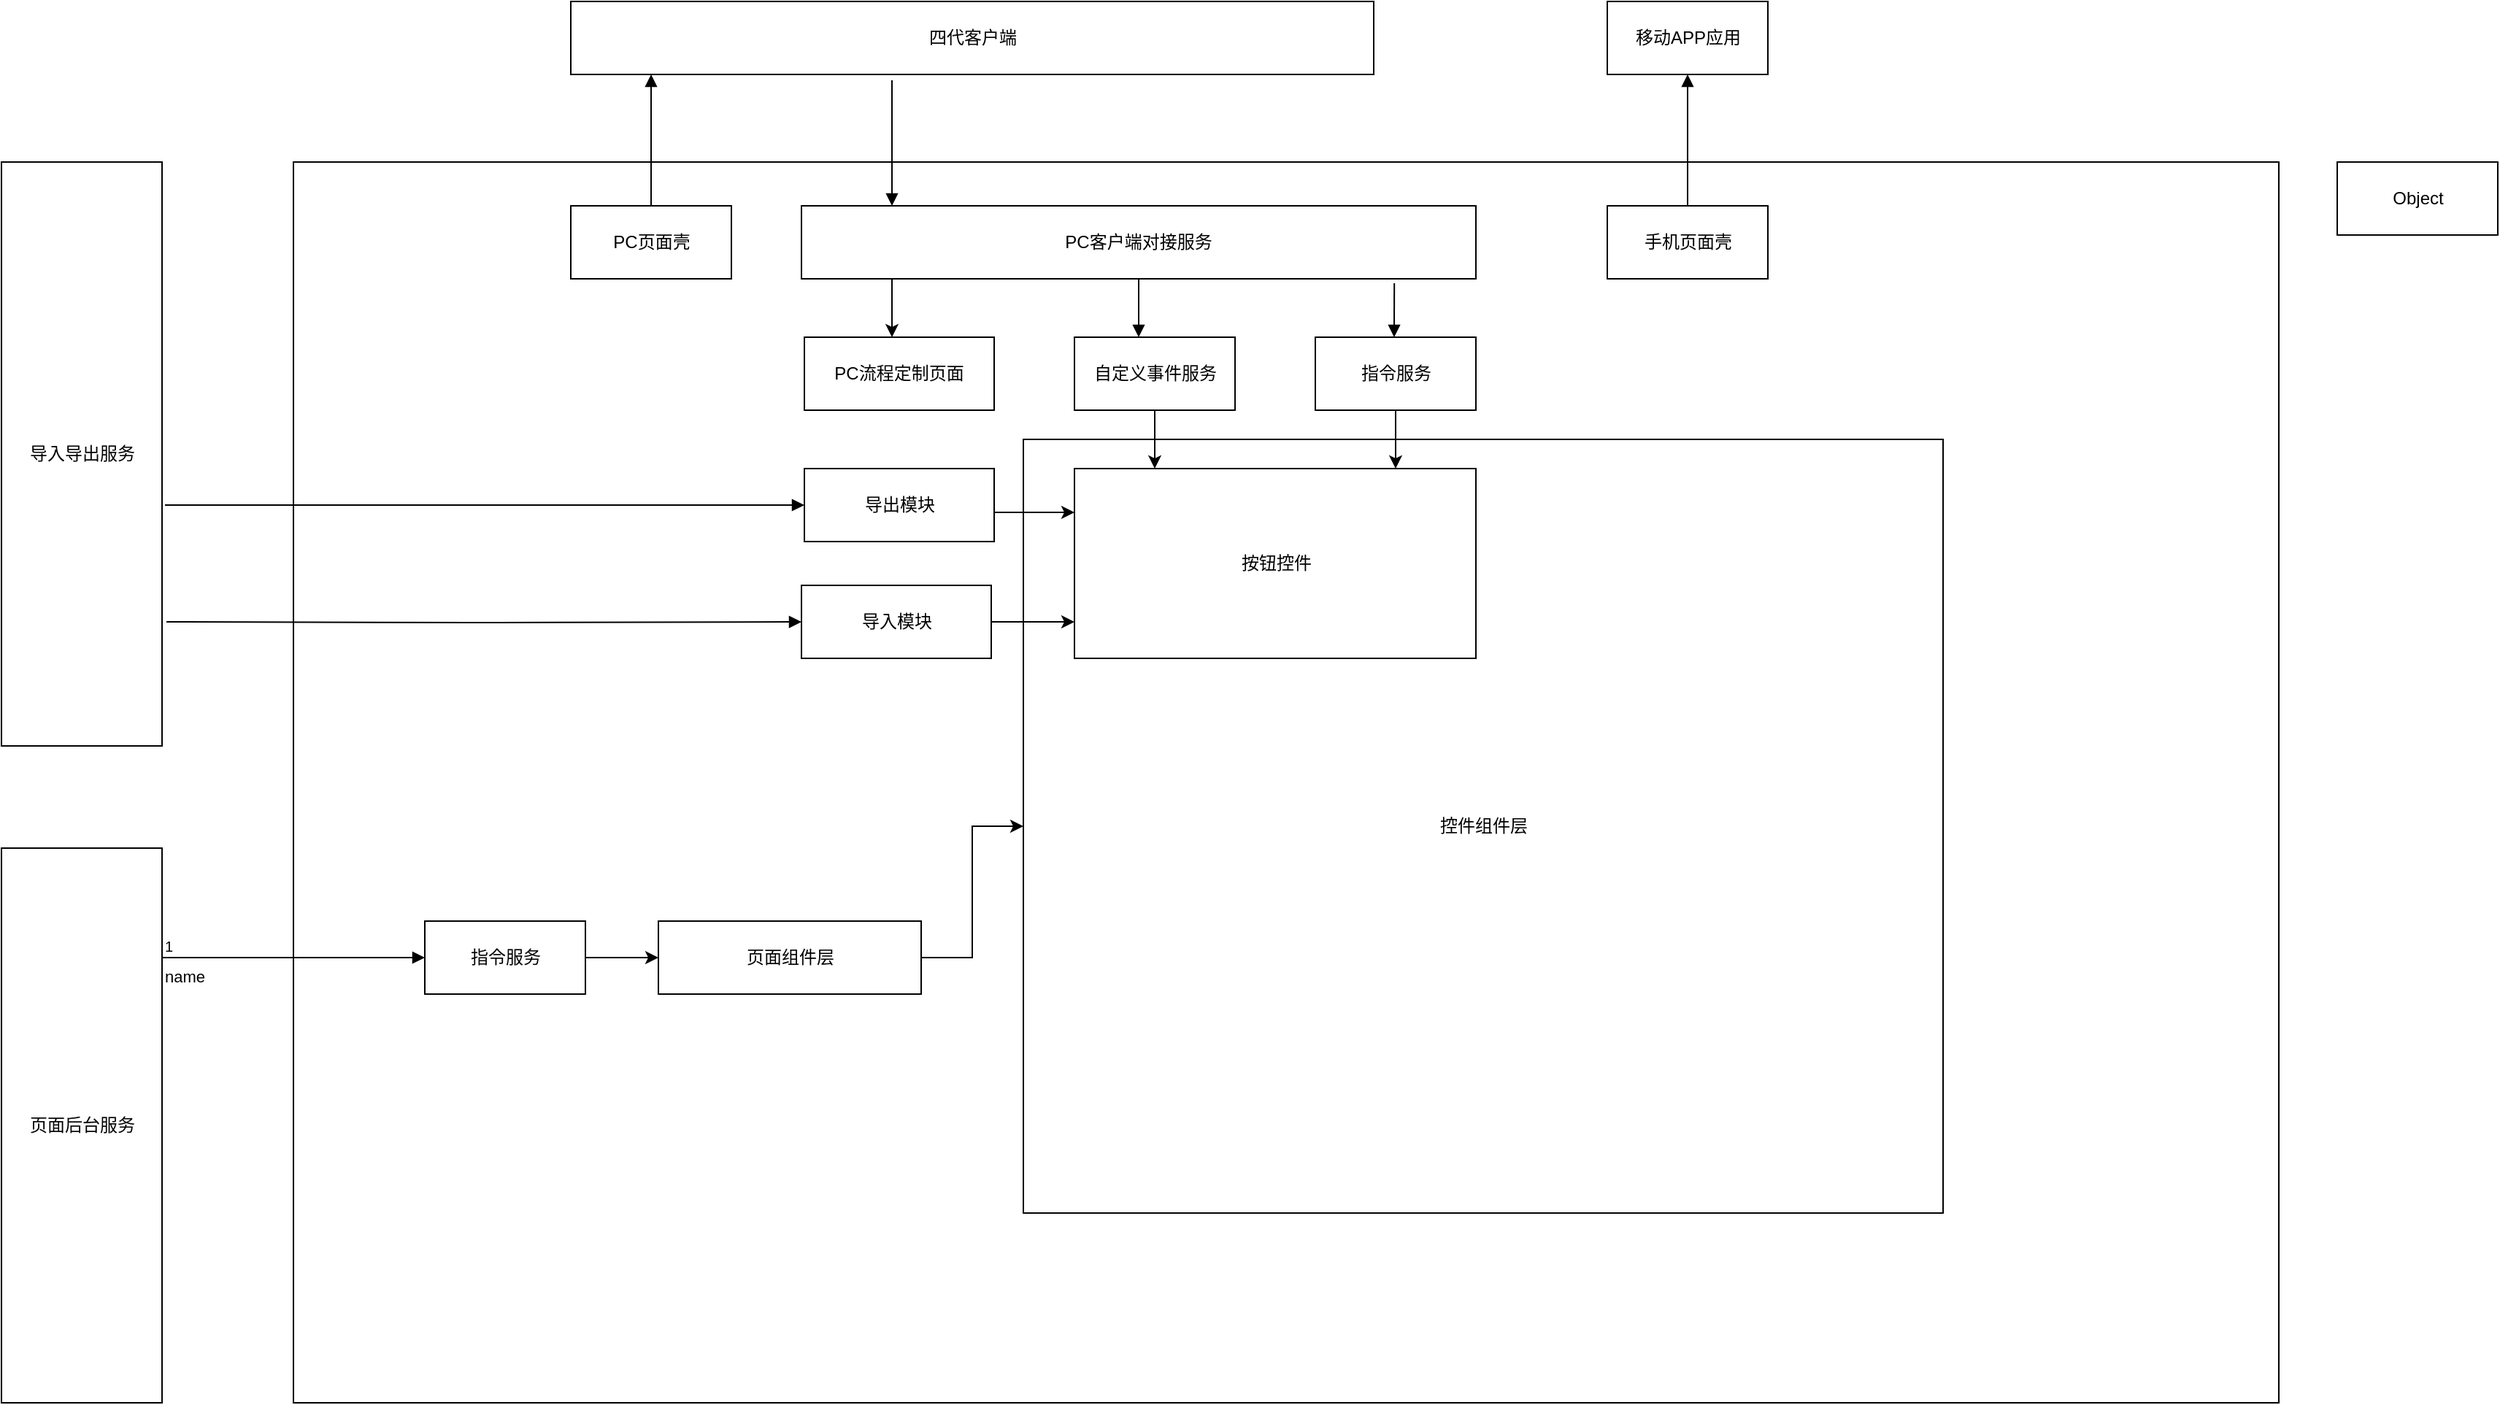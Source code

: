 <mxfile version="12.4.8" type="github">
  <diagram id="0pdj4ucrVx3CdcIXu_r7" name="Page-1">
    <mxGraphModel dx="2249" dy="762" grid="1" gridSize="10" guides="1" tooltips="1" connect="1" arrows="1" fold="1" page="1" pageScale="1" pageWidth="827" pageHeight="1169" math="0" shadow="0">
      <root>
        <mxCell id="0"/>
        <mxCell id="1" parent="0"/>
        <mxCell id="2d3plyyfJaohmwcUXWga-1" value="" style="rounded=0;whiteSpace=wrap;html=1;" vertex="1" parent="1">
          <mxGeometry y="150" width="1360" height="850" as="geometry"/>
        </mxCell>
        <mxCell id="2d3plyyfJaohmwcUXWga-61" value="控件组件层" style="html=1;" vertex="1" parent="1">
          <mxGeometry x="500" y="340" width="630" height="530" as="geometry"/>
        </mxCell>
        <mxCell id="2d3plyyfJaohmwcUXWga-2" value="四代客户端" style="html=1;" vertex="1" parent="1">
          <mxGeometry x="190" y="40" width="550" height="50" as="geometry"/>
        </mxCell>
        <mxCell id="2d3plyyfJaohmwcUXWga-6" value="PC页面壳" style="html=1;" vertex="1" parent="1">
          <mxGeometry x="190" y="180" width="110" height="50" as="geometry"/>
        </mxCell>
        <mxCell id="2d3plyyfJaohmwcUXWga-7" value="" style="endArrow=block;endFill=1;html=1;edgeStyle=elbowEdgeStyle;align=left;verticalAlign=top;" edge="1" parent="1" source="2d3plyyfJaohmwcUXWga-6" target="2d3plyyfJaohmwcUXWga-2">
          <mxGeometry x="-1" relative="1" as="geometry">
            <mxPoint x="-10" y="120" as="sourcePoint"/>
            <mxPoint x="150" y="120" as="targetPoint"/>
          </mxGeometry>
        </mxCell>
        <mxCell id="2d3plyyfJaohmwcUXWga-9" value="移动APP应用" style="html=1;" vertex="1" parent="1">
          <mxGeometry x="900" y="40" width="110" height="50" as="geometry"/>
        </mxCell>
        <mxCell id="2d3plyyfJaohmwcUXWga-10" value="手机页面壳" style="html=1;" vertex="1" parent="1">
          <mxGeometry x="900" y="180" width="110" height="50" as="geometry"/>
        </mxCell>
        <mxCell id="2d3plyyfJaohmwcUXWga-11" value="" style="endArrow=block;endFill=1;html=1;edgeStyle=orthogonalEdgeStyle;align=left;verticalAlign=top;entryX=0.5;entryY=1;entryDx=0;entryDy=0;" edge="1" parent="1" source="2d3plyyfJaohmwcUXWga-10" target="2d3plyyfJaohmwcUXWga-9">
          <mxGeometry x="-0.691" y="29" relative="1" as="geometry">
            <mxPoint x="1045" y="90" as="sourcePoint"/>
            <mxPoint x="1205" y="90" as="targetPoint"/>
            <mxPoint x="-2" y="-10" as="offset"/>
          </mxGeometry>
        </mxCell>
        <mxCell id="2d3plyyfJaohmwcUXWga-12" value="" style="resizable=0;html=1;align=left;verticalAlign=bottom;labelBackgroundColor=#ffffff;fontSize=10;" connectable="0" vertex="1" parent="2d3plyyfJaohmwcUXWga-11">
          <mxGeometry x="-1" relative="1" as="geometry"/>
        </mxCell>
        <mxCell id="2d3plyyfJaohmwcUXWga-17" value="&lt;span style=&quot;white-space: normal&quot;&gt;PC流程定制页面&lt;/span&gt;" style="html=1;verticalAlign=middle;whiteSpace=wrap;" vertex="1" parent="1">
          <mxGeometry x="350" y="270" width="130" height="50" as="geometry"/>
        </mxCell>
        <mxCell id="2d3plyyfJaohmwcUXWga-20" value="" style="edgeStyle=elbowEdgeStyle;rounded=0;orthogonalLoop=1;jettySize=auto;html=1;" edge="1" parent="1" source="2d3plyyfJaohmwcUXWga-18" target="2d3plyyfJaohmwcUXWga-17">
          <mxGeometry relative="1" as="geometry">
            <Array as="points">
              <mxPoint x="410" y="250"/>
            </Array>
          </mxGeometry>
        </mxCell>
        <mxCell id="2d3plyyfJaohmwcUXWga-18" value="&lt;span style=&quot;white-space: normal&quot;&gt;PC客户端对接服务&lt;/span&gt;" style="html=1;whiteSpace=wrap;" vertex="1" parent="1">
          <mxGeometry x="348" y="180" width="462" height="50" as="geometry"/>
        </mxCell>
        <mxCell id="2d3plyyfJaohmwcUXWga-21" value="" style="endArrow=block;endFill=1;html=1;edgeStyle=elbowEdgeStyle;align=left;verticalAlign=top;exitX=0.4;exitY=1.08;exitDx=0;exitDy=0;exitPerimeter=0;" edge="1" parent="1" source="2d3plyyfJaohmwcUXWga-2" target="2d3plyyfJaohmwcUXWga-18">
          <mxGeometry x="-1" relative="1" as="geometry">
            <mxPoint x="-40" y="120" as="sourcePoint"/>
            <mxPoint x="140" y="90" as="targetPoint"/>
          </mxGeometry>
        </mxCell>
        <mxCell id="2d3plyyfJaohmwcUXWga-23" value="按钮控件" style="html=1;" vertex="1" parent="1">
          <mxGeometry x="535" y="360" width="275" height="130" as="geometry"/>
        </mxCell>
        <mxCell id="2d3plyyfJaohmwcUXWga-27" value="" style="edgeStyle=elbowEdgeStyle;rounded=0;orthogonalLoop=1;jettySize=auto;html=1;" edge="1" parent="1" source="2d3plyyfJaohmwcUXWga-24" target="2d3plyyfJaohmwcUXWga-23">
          <mxGeometry relative="1" as="geometry"/>
        </mxCell>
        <mxCell id="2d3plyyfJaohmwcUXWga-24" value="自定义事件服务" style="html=1;" vertex="1" parent="1">
          <mxGeometry x="535" y="270" width="110" height="50" as="geometry"/>
        </mxCell>
        <mxCell id="2d3plyyfJaohmwcUXWga-32" value="" style="endArrow=block;endFill=1;html=1;edgeStyle=elbowEdgeStyle;align=left;verticalAlign=top;exitX=0.5;exitY=1;exitDx=0;exitDy=0;" edge="1" parent="1" source="2d3plyyfJaohmwcUXWga-18" target="2d3plyyfJaohmwcUXWga-24">
          <mxGeometry x="-1" relative="1" as="geometry">
            <mxPoint x="690" y="260" as="sourcePoint"/>
            <mxPoint x="850" y="260" as="targetPoint"/>
          </mxGeometry>
        </mxCell>
        <mxCell id="2d3plyyfJaohmwcUXWga-35" value="" style="edgeStyle=elbowEdgeStyle;rounded=0;orthogonalLoop=1;jettySize=auto;html=1;" edge="1" parent="1" source="2d3plyyfJaohmwcUXWga-34" target="2d3plyyfJaohmwcUXWga-23">
          <mxGeometry relative="1" as="geometry"/>
        </mxCell>
        <mxCell id="2d3plyyfJaohmwcUXWga-34" value="指令服务" style="html=1;" vertex="1" parent="1">
          <mxGeometry x="700" y="270" width="110" height="50" as="geometry"/>
        </mxCell>
        <mxCell id="2d3plyyfJaohmwcUXWga-36" value="" style="endArrow=block;endFill=1;html=1;edgeStyle=elbowEdgeStyle;align=left;verticalAlign=top;exitX=0.879;exitY=1.06;exitDx=0;exitDy=0;exitPerimeter=0;" edge="1" parent="1" source="2d3plyyfJaohmwcUXWga-18" target="2d3plyyfJaohmwcUXWga-34">
          <mxGeometry x="-1" relative="1" as="geometry">
            <mxPoint x="780" y="520" as="sourcePoint"/>
            <mxPoint x="940" y="520" as="targetPoint"/>
          </mxGeometry>
        </mxCell>
        <mxCell id="2d3plyyfJaohmwcUXWga-37" value="" style="resizable=0;html=1;align=left;verticalAlign=bottom;labelBackgroundColor=#ffffff;fontSize=10;" connectable="0" vertex="1" parent="2d3plyyfJaohmwcUXWga-36">
          <mxGeometry x="-1" relative="1" as="geometry"/>
        </mxCell>
        <mxCell id="2d3plyyfJaohmwcUXWga-38" value="Object" style="html=1;" vertex="1" parent="1">
          <mxGeometry x="1400" y="150" width="110" height="50" as="geometry"/>
        </mxCell>
        <mxCell id="2d3plyyfJaohmwcUXWga-39" value="导入导出服务" style="html=1;" vertex="1" parent="1">
          <mxGeometry x="-200" y="150" width="110" height="400" as="geometry"/>
        </mxCell>
        <mxCell id="2d3plyyfJaohmwcUXWga-50" value="" style="edgeStyle=elbowEdgeStyle;rounded=0;orthogonalLoop=1;jettySize=auto;html=1;" edge="1" parent="1" source="2d3plyyfJaohmwcUXWga-40" target="2d3plyyfJaohmwcUXWga-23">
          <mxGeometry relative="1" as="geometry">
            <Array as="points">
              <mxPoint x="520" y="390"/>
            </Array>
          </mxGeometry>
        </mxCell>
        <mxCell id="2d3plyyfJaohmwcUXWga-40" value="导出模块" style="html=1;" vertex="1" parent="1">
          <mxGeometry x="350" y="360" width="130" height="50" as="geometry"/>
        </mxCell>
        <mxCell id="2d3plyyfJaohmwcUXWga-53" value="" style="edgeStyle=elbowEdgeStyle;rounded=0;orthogonalLoop=1;jettySize=auto;html=1;" edge="1" parent="1" source="2d3plyyfJaohmwcUXWga-51" target="2d3plyyfJaohmwcUXWga-23">
          <mxGeometry relative="1" as="geometry">
            <Array as="points">
              <mxPoint x="510" y="465"/>
            </Array>
          </mxGeometry>
        </mxCell>
        <mxCell id="2d3plyyfJaohmwcUXWga-51" value="导入模块" style="html=1;" vertex="1" parent="1">
          <mxGeometry x="348" y="440" width="130" height="50" as="geometry"/>
        </mxCell>
        <mxCell id="2d3plyyfJaohmwcUXWga-48" value="" style="endArrow=block;endFill=1;html=1;edgeStyle=elbowEdgeStyle;align=left;verticalAlign=top;entryX=0;entryY=0.5;entryDx=0;entryDy=0;" edge="1" parent="1" target="2d3plyyfJaohmwcUXWga-40">
          <mxGeometry x="-1" relative="1" as="geometry">
            <mxPoint x="-88" y="385" as="sourcePoint"/>
            <mxPoint x="240" y="400" as="targetPoint"/>
            <Array as="points">
              <mxPoint x="-40" y="390"/>
              <mxPoint x="10" y="390"/>
            </Array>
          </mxGeometry>
        </mxCell>
        <mxCell id="2d3plyyfJaohmwcUXWga-49" value="" style="resizable=0;html=1;align=left;verticalAlign=bottom;labelBackgroundColor=#ffffff;fontSize=10;" connectable="0" vertex="1" parent="2d3plyyfJaohmwcUXWga-48">
          <mxGeometry x="-1" relative="1" as="geometry"/>
        </mxCell>
        <mxCell id="2d3plyyfJaohmwcUXWga-54" value="" style="endArrow=block;endFill=1;html=1;edgeStyle=orthogonalEdgeStyle;align=left;verticalAlign=top;" edge="1" parent="1" target="2d3plyyfJaohmwcUXWga-51">
          <mxGeometry x="-1" relative="1" as="geometry">
            <mxPoint x="-87" y="465" as="sourcePoint"/>
            <mxPoint x="70" y="470" as="targetPoint"/>
          </mxGeometry>
        </mxCell>
        <mxCell id="2d3plyyfJaohmwcUXWga-55" value="" style="resizable=0;html=1;align=left;verticalAlign=bottom;labelBackgroundColor=#ffffff;fontSize=10;" connectable="0" vertex="1" parent="2d3plyyfJaohmwcUXWga-54">
          <mxGeometry x="-1" relative="1" as="geometry"/>
        </mxCell>
        <mxCell id="2d3plyyfJaohmwcUXWga-56" value="页面后台服务" style="html=1;" vertex="1" parent="1">
          <mxGeometry x="-200" y="620" width="110" height="380" as="geometry"/>
        </mxCell>
        <mxCell id="2d3plyyfJaohmwcUXWga-62" value="" style="edgeStyle=elbowEdgeStyle;rounded=0;orthogonalLoop=1;jettySize=auto;html=1;" edge="1" parent="1" source="2d3plyyfJaohmwcUXWga-57" target="2d3plyyfJaohmwcUXWga-60">
          <mxGeometry relative="1" as="geometry"/>
        </mxCell>
        <mxCell id="2d3plyyfJaohmwcUXWga-57" value="指令服务" style="html=1;" vertex="1" parent="1">
          <mxGeometry x="90" y="670" width="110" height="50" as="geometry"/>
        </mxCell>
        <mxCell id="2d3plyyfJaohmwcUXWga-58" value="name" style="endArrow=block;endFill=1;html=1;edgeStyle=elbowEdgeStyle;align=left;verticalAlign=top;entryX=0;entryY=0.5;entryDx=0;entryDy=0;" edge="1" parent="1" target="2d3plyyfJaohmwcUXWga-57">
          <mxGeometry x="-1" relative="1" as="geometry">
            <mxPoint x="-90" y="695" as="sourcePoint"/>
            <mxPoint x="180" y="730" as="targetPoint"/>
          </mxGeometry>
        </mxCell>
        <mxCell id="2d3plyyfJaohmwcUXWga-59" value="1" style="resizable=0;html=1;align=left;verticalAlign=bottom;labelBackgroundColor=#ffffff;fontSize=10;" connectable="0" vertex="1" parent="2d3plyyfJaohmwcUXWga-58">
          <mxGeometry x="-1" relative="1" as="geometry"/>
        </mxCell>
        <mxCell id="2d3plyyfJaohmwcUXWga-63" value="" style="edgeStyle=elbowEdgeStyle;rounded=0;orthogonalLoop=1;jettySize=auto;html=1;" edge="1" parent="1" source="2d3plyyfJaohmwcUXWga-60" target="2d3plyyfJaohmwcUXWga-61">
          <mxGeometry relative="1" as="geometry"/>
        </mxCell>
        <mxCell id="2d3plyyfJaohmwcUXWga-60" value="页面组件层" style="html=1;" vertex="1" parent="1">
          <mxGeometry x="250" y="670" width="180" height="50" as="geometry"/>
        </mxCell>
      </root>
    </mxGraphModel>
  </diagram>
</mxfile>
